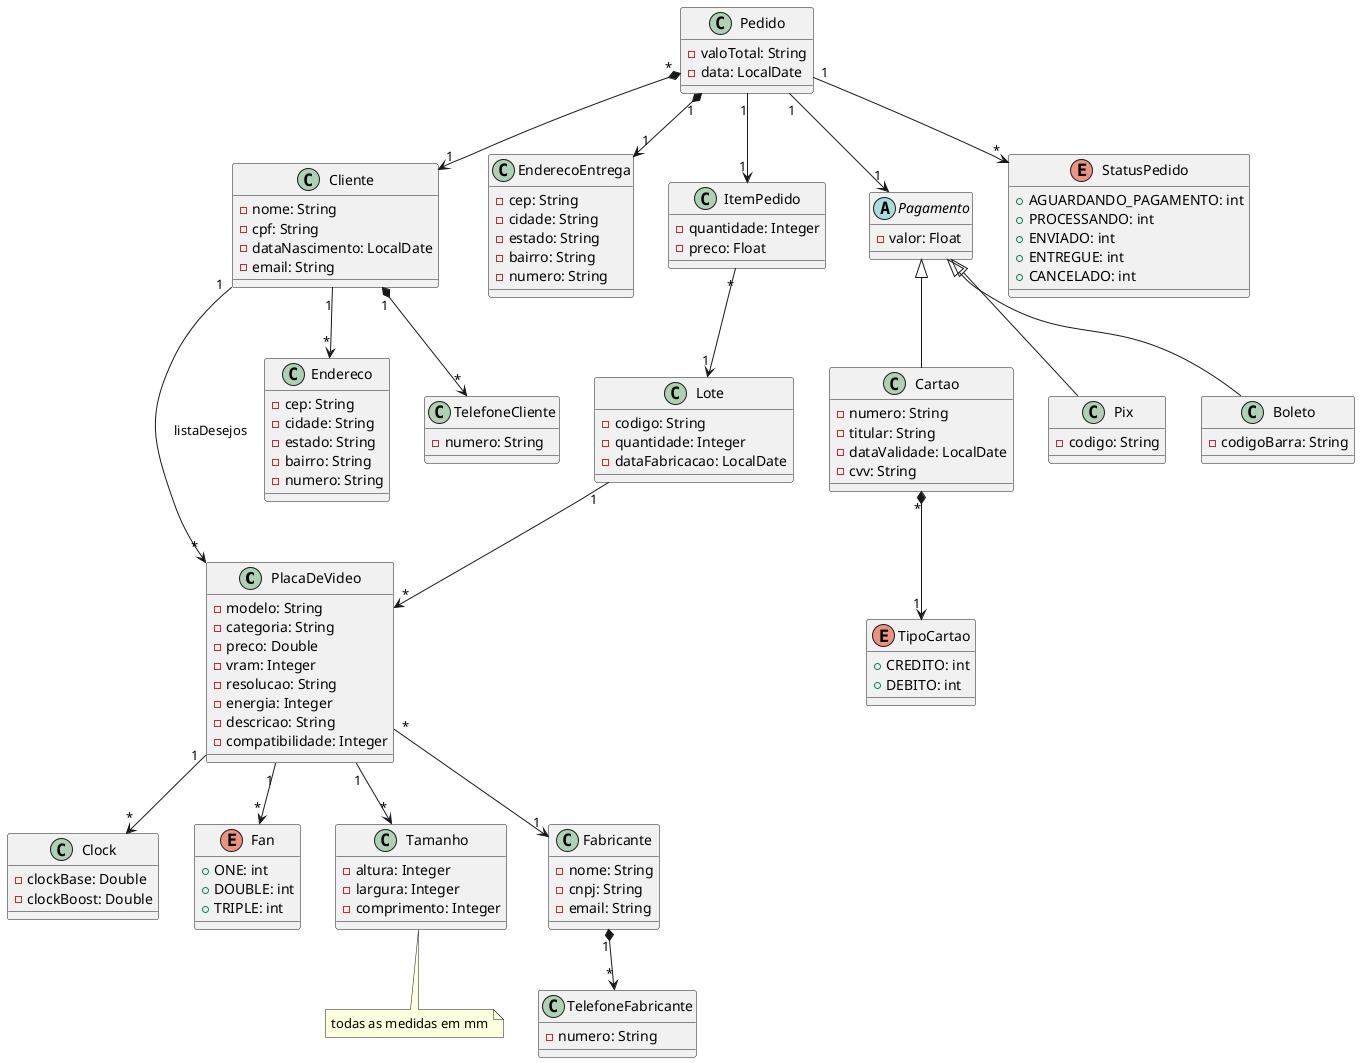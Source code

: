 @startuml

class PlacaDeVideo{
    - modelo: String
    - categoria: String
    - preco: Double
    - vram: Integer
    - resolucao: String
    - energia: Integer
    - descricao: String
    - compatibilidade: Integer
}

class Clock{
    - clockBase: Double
    - clockBoost: Double
}

enum Fan{
    + ONE: int
    + DOUBLE: int 
    + TRIPLE: int
}

class Tamanho{
    - altura: Integer
    - largura: Integer
    - comprimento: Integer
}

class Fabricante{
    - nome: String
    - cnpj: String
    - email: String
}

class Cliente{
    - nome: String
    - cpf: String
    - dataNascimento: LocalDate
    - email: String 
}

class Endereco{
    - cep: String
    - cidade: String
    - estado: String
    - bairro: String
    - numero: String
}

class EnderecoEntrega{
    - cep: String
    - cidade: String
    - estado: String
    - bairro: String
    - numero: String
}

class Lote {
    - codigo: String
    - quantidade: Integer
    - dataFabricacao: LocalDate
}

class ItemPedido{
    - quantidade: Integer
    - preco: Float
}

class Pedido{
    - valoTotal: String
    - data: LocalDate
}

class Cartao extends Pagamento {
    - numero: String
    - titular: String
    - dataValidade: LocalDate
    - cvv: String
}

class Pix extends Pagamento {
    - codigo: String
}

class Boleto extends Pagamento {
    - codigoBarra: String
}

enum TipoCartao {
    + CREDITO: int
    + DEBITO: int
}

abstract class Pagamento{
    - valor: Float
}

enum StatusPedido{
    + AGUARDANDO_PAGAMENTO: int
    + PROCESSANDO: int
    + ENVIADO: int
    + ENTREGUE: int
    + CANCELADO: int 
}

class TelefoneCliente{
    - numero: String
}

class TelefoneFabricante{
    - numero: String 
}

' RELACIONAMENTOS
PlacaDeVideo "*" --> "1" Fabricante
PlacaDeVideo "1" --> "*" Tamanho
PlacaDeVideo "1" --> "*" Fan
PlacaDeVideo "1" --> "*" Clock

Lote "1" --> "*" PlacaDeVideo 

Fabricante "1" *--> "*" TelefoneFabricante

ItemPedido "*" --> "1" Lote

Cliente "1" --> "*" Endereco
Cliente "1" --> "*" PlacaDeVideo : listaDesejos
Cliente "1" *--> "*" TelefoneCliente

Pedido "1" --> "1" ItemPedido
Pedido "1" *--> "1" EnderecoEntrega
Pedido "*" *--> "1" Cliente
Pedido "1" --> "1" Pagamento
Pedido "1" --> "*" StatusPedido

Cartao "*" *--> "1" TipoCartao

' ANOTACOES

note bottom of Tamanho: todas as medidas em mm



@enduml